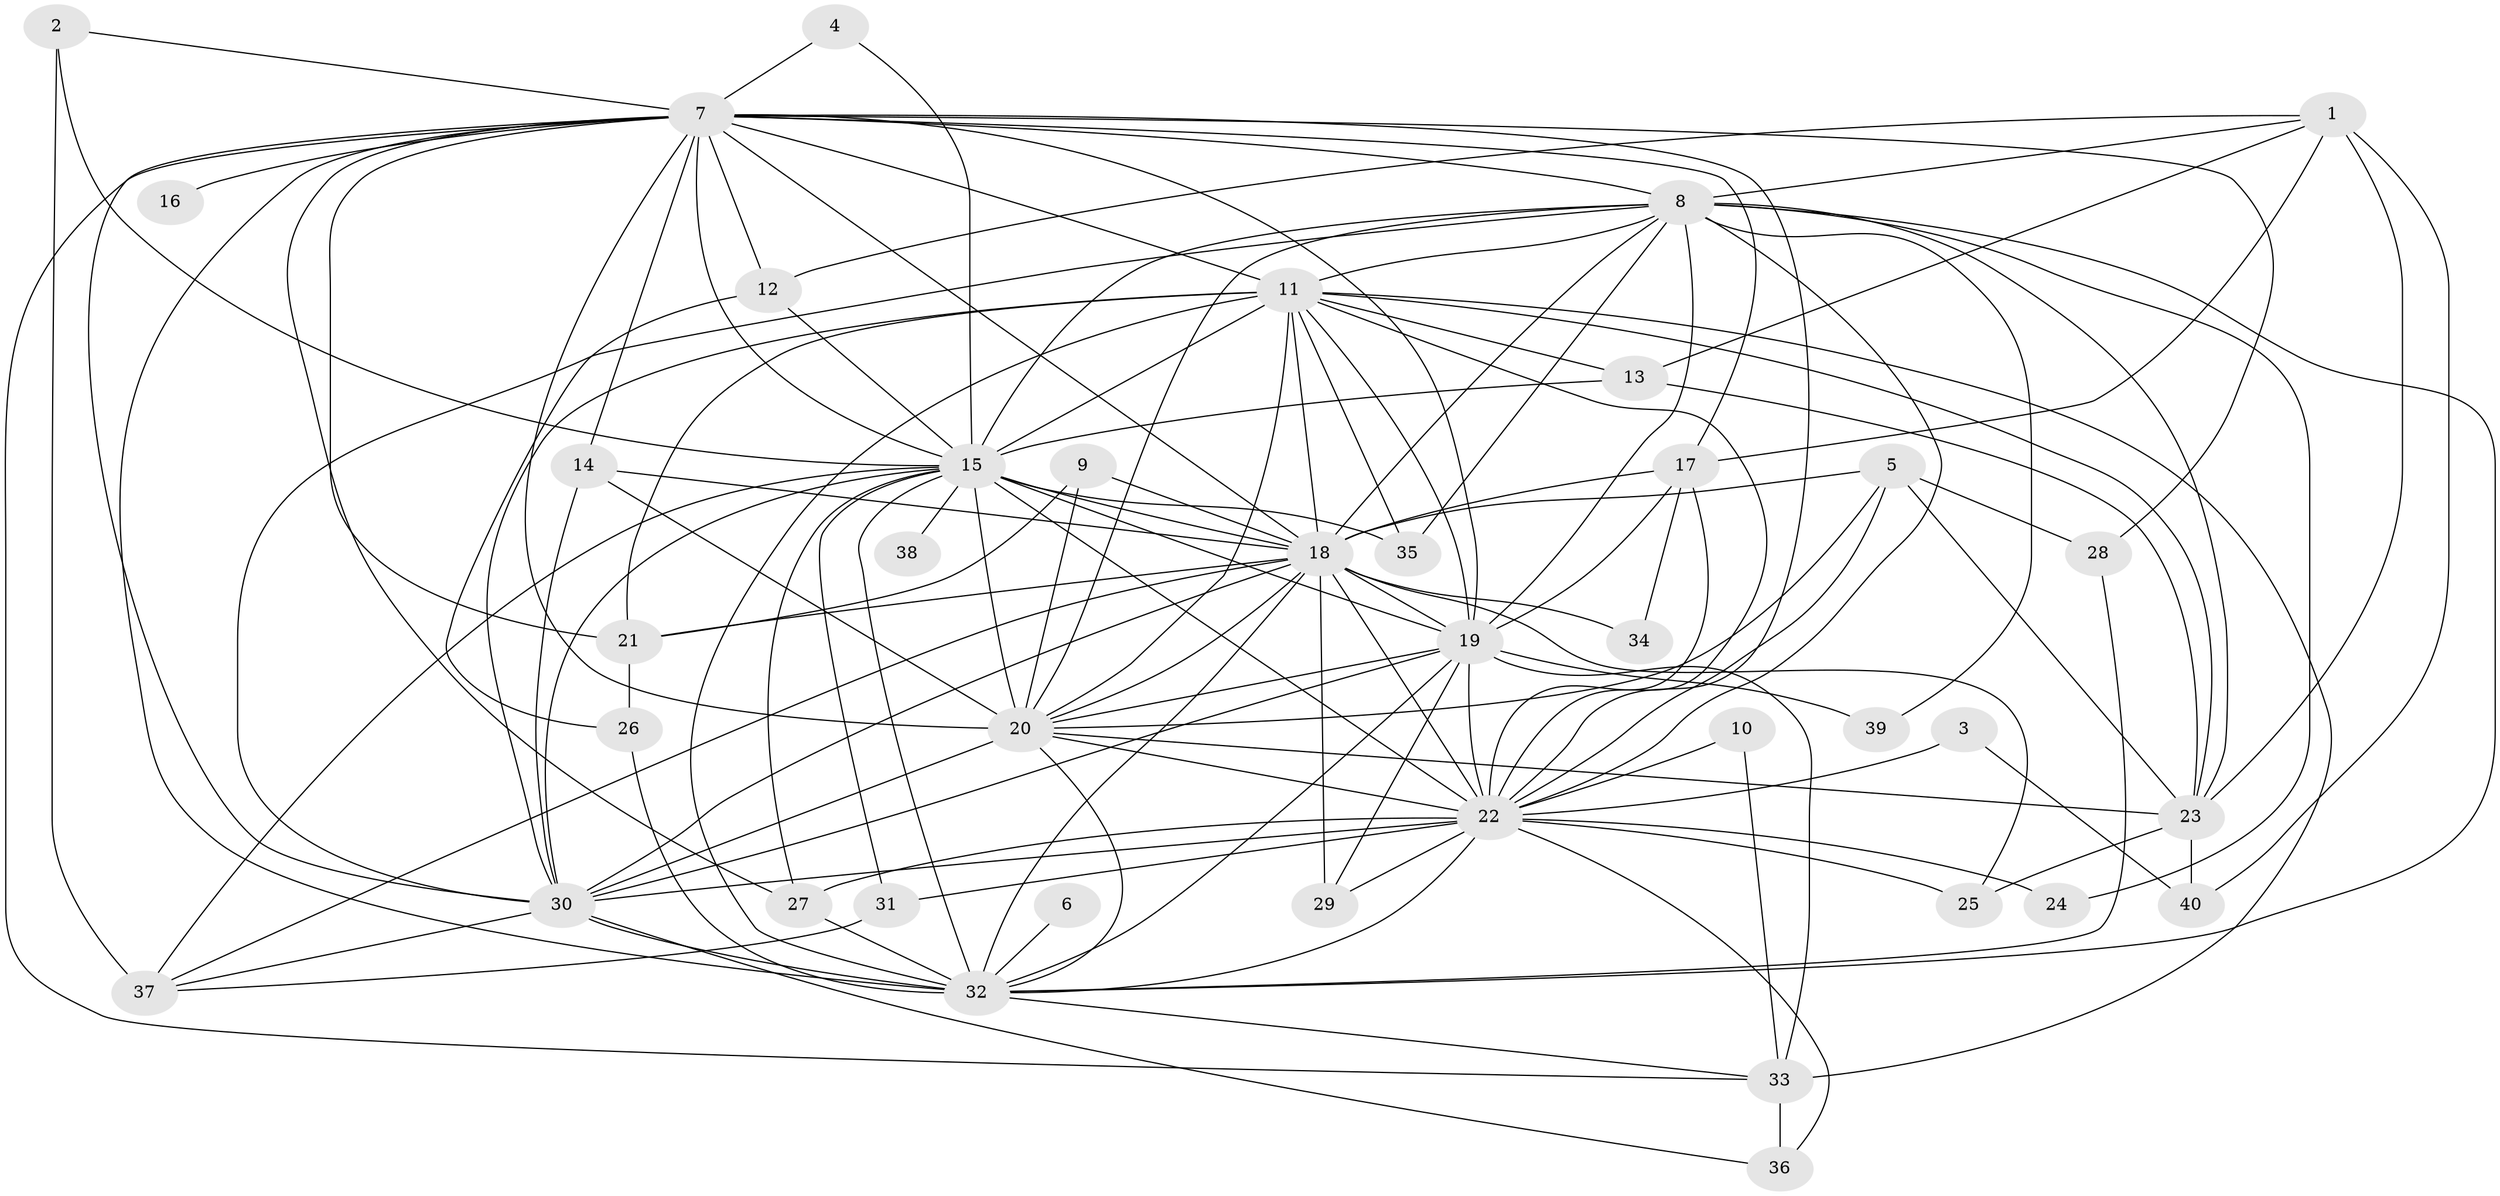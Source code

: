 // original degree distribution, {19: 0.020202020202020204, 17: 0.010101010101010102, 25: 0.010101010101010102, 18: 0.020202020202020204, 24: 0.020202020202020204, 16: 0.010101010101010102, 28: 0.010101010101010102, 4: 0.04040404040404041, 2: 0.5656565656565656, 6: 0.020202020202020204, 5: 0.04040404040404041, 7: 0.010101010101010102, 8: 0.010101010101010102, 3: 0.21212121212121213}
// Generated by graph-tools (version 1.1) at 2025/36/03/04/25 23:36:24]
// undirected, 40 vertices, 128 edges
graph export_dot {
  node [color=gray90,style=filled];
  1;
  2;
  3;
  4;
  5;
  6;
  7;
  8;
  9;
  10;
  11;
  12;
  13;
  14;
  15;
  16;
  17;
  18;
  19;
  20;
  21;
  22;
  23;
  24;
  25;
  26;
  27;
  28;
  29;
  30;
  31;
  32;
  33;
  34;
  35;
  36;
  37;
  38;
  39;
  40;
  1 -- 8 [weight=1.0];
  1 -- 12 [weight=1.0];
  1 -- 13 [weight=1.0];
  1 -- 17 [weight=1.0];
  1 -- 23 [weight=1.0];
  1 -- 40 [weight=1.0];
  2 -- 7 [weight=1.0];
  2 -- 15 [weight=1.0];
  2 -- 37 [weight=1.0];
  3 -- 22 [weight=2.0];
  3 -- 40 [weight=1.0];
  4 -- 7 [weight=1.0];
  4 -- 15 [weight=1.0];
  5 -- 18 [weight=1.0];
  5 -- 20 [weight=1.0];
  5 -- 22 [weight=1.0];
  5 -- 23 [weight=1.0];
  5 -- 28 [weight=1.0];
  6 -- 32 [weight=1.0];
  7 -- 8 [weight=1.0];
  7 -- 11 [weight=2.0];
  7 -- 12 [weight=1.0];
  7 -- 14 [weight=1.0];
  7 -- 15 [weight=2.0];
  7 -- 16 [weight=1.0];
  7 -- 17 [weight=1.0];
  7 -- 18 [weight=1.0];
  7 -- 19 [weight=2.0];
  7 -- 20 [weight=2.0];
  7 -- 21 [weight=1.0];
  7 -- 22 [weight=1.0];
  7 -- 27 [weight=1.0];
  7 -- 28 [weight=1.0];
  7 -- 30 [weight=1.0];
  7 -- 32 [weight=2.0];
  7 -- 33 [weight=1.0];
  8 -- 11 [weight=2.0];
  8 -- 15 [weight=2.0];
  8 -- 18 [weight=1.0];
  8 -- 19 [weight=1.0];
  8 -- 20 [weight=1.0];
  8 -- 22 [weight=1.0];
  8 -- 23 [weight=1.0];
  8 -- 24 [weight=2.0];
  8 -- 30 [weight=1.0];
  8 -- 32 [weight=1.0];
  8 -- 35 [weight=1.0];
  8 -- 39 [weight=1.0];
  9 -- 18 [weight=2.0];
  9 -- 20 [weight=2.0];
  9 -- 21 [weight=1.0];
  10 -- 22 [weight=1.0];
  10 -- 33 [weight=1.0];
  11 -- 13 [weight=1.0];
  11 -- 15 [weight=2.0];
  11 -- 18 [weight=2.0];
  11 -- 19 [weight=2.0];
  11 -- 20 [weight=1.0];
  11 -- 21 [weight=1.0];
  11 -- 22 [weight=2.0];
  11 -- 23 [weight=1.0];
  11 -- 30 [weight=2.0];
  11 -- 32 [weight=1.0];
  11 -- 33 [weight=1.0];
  11 -- 35 [weight=1.0];
  12 -- 15 [weight=1.0];
  12 -- 26 [weight=1.0];
  13 -- 15 [weight=1.0];
  13 -- 23 [weight=1.0];
  14 -- 18 [weight=1.0];
  14 -- 20 [weight=1.0];
  14 -- 30 [weight=1.0];
  15 -- 18 [weight=1.0];
  15 -- 19 [weight=1.0];
  15 -- 20 [weight=4.0];
  15 -- 22 [weight=1.0];
  15 -- 27 [weight=1.0];
  15 -- 30 [weight=2.0];
  15 -- 31 [weight=1.0];
  15 -- 32 [weight=2.0];
  15 -- 35 [weight=1.0];
  15 -- 37 [weight=1.0];
  15 -- 38 [weight=1.0];
  17 -- 18 [weight=1.0];
  17 -- 19 [weight=1.0];
  17 -- 22 [weight=2.0];
  17 -- 34 [weight=1.0];
  18 -- 19 [weight=1.0];
  18 -- 20 [weight=1.0];
  18 -- 21 [weight=2.0];
  18 -- 22 [weight=1.0];
  18 -- 25 [weight=1.0];
  18 -- 29 [weight=1.0];
  18 -- 30 [weight=3.0];
  18 -- 32 [weight=1.0];
  18 -- 34 [weight=2.0];
  18 -- 37 [weight=1.0];
  19 -- 20 [weight=2.0];
  19 -- 22 [weight=2.0];
  19 -- 29 [weight=1.0];
  19 -- 30 [weight=1.0];
  19 -- 32 [weight=1.0];
  19 -- 33 [weight=2.0];
  19 -- 39 [weight=1.0];
  20 -- 22 [weight=1.0];
  20 -- 23 [weight=1.0];
  20 -- 30 [weight=1.0];
  20 -- 32 [weight=1.0];
  21 -- 26 [weight=1.0];
  22 -- 24 [weight=1.0];
  22 -- 25 [weight=1.0];
  22 -- 27 [weight=2.0];
  22 -- 29 [weight=1.0];
  22 -- 30 [weight=1.0];
  22 -- 31 [weight=1.0];
  22 -- 32 [weight=1.0];
  22 -- 36 [weight=1.0];
  23 -- 25 [weight=1.0];
  23 -- 40 [weight=1.0];
  26 -- 32 [weight=1.0];
  27 -- 32 [weight=1.0];
  28 -- 32 [weight=1.0];
  30 -- 32 [weight=1.0];
  30 -- 36 [weight=1.0];
  30 -- 37 [weight=1.0];
  31 -- 37 [weight=1.0];
  32 -- 33 [weight=1.0];
  33 -- 36 [weight=1.0];
}
